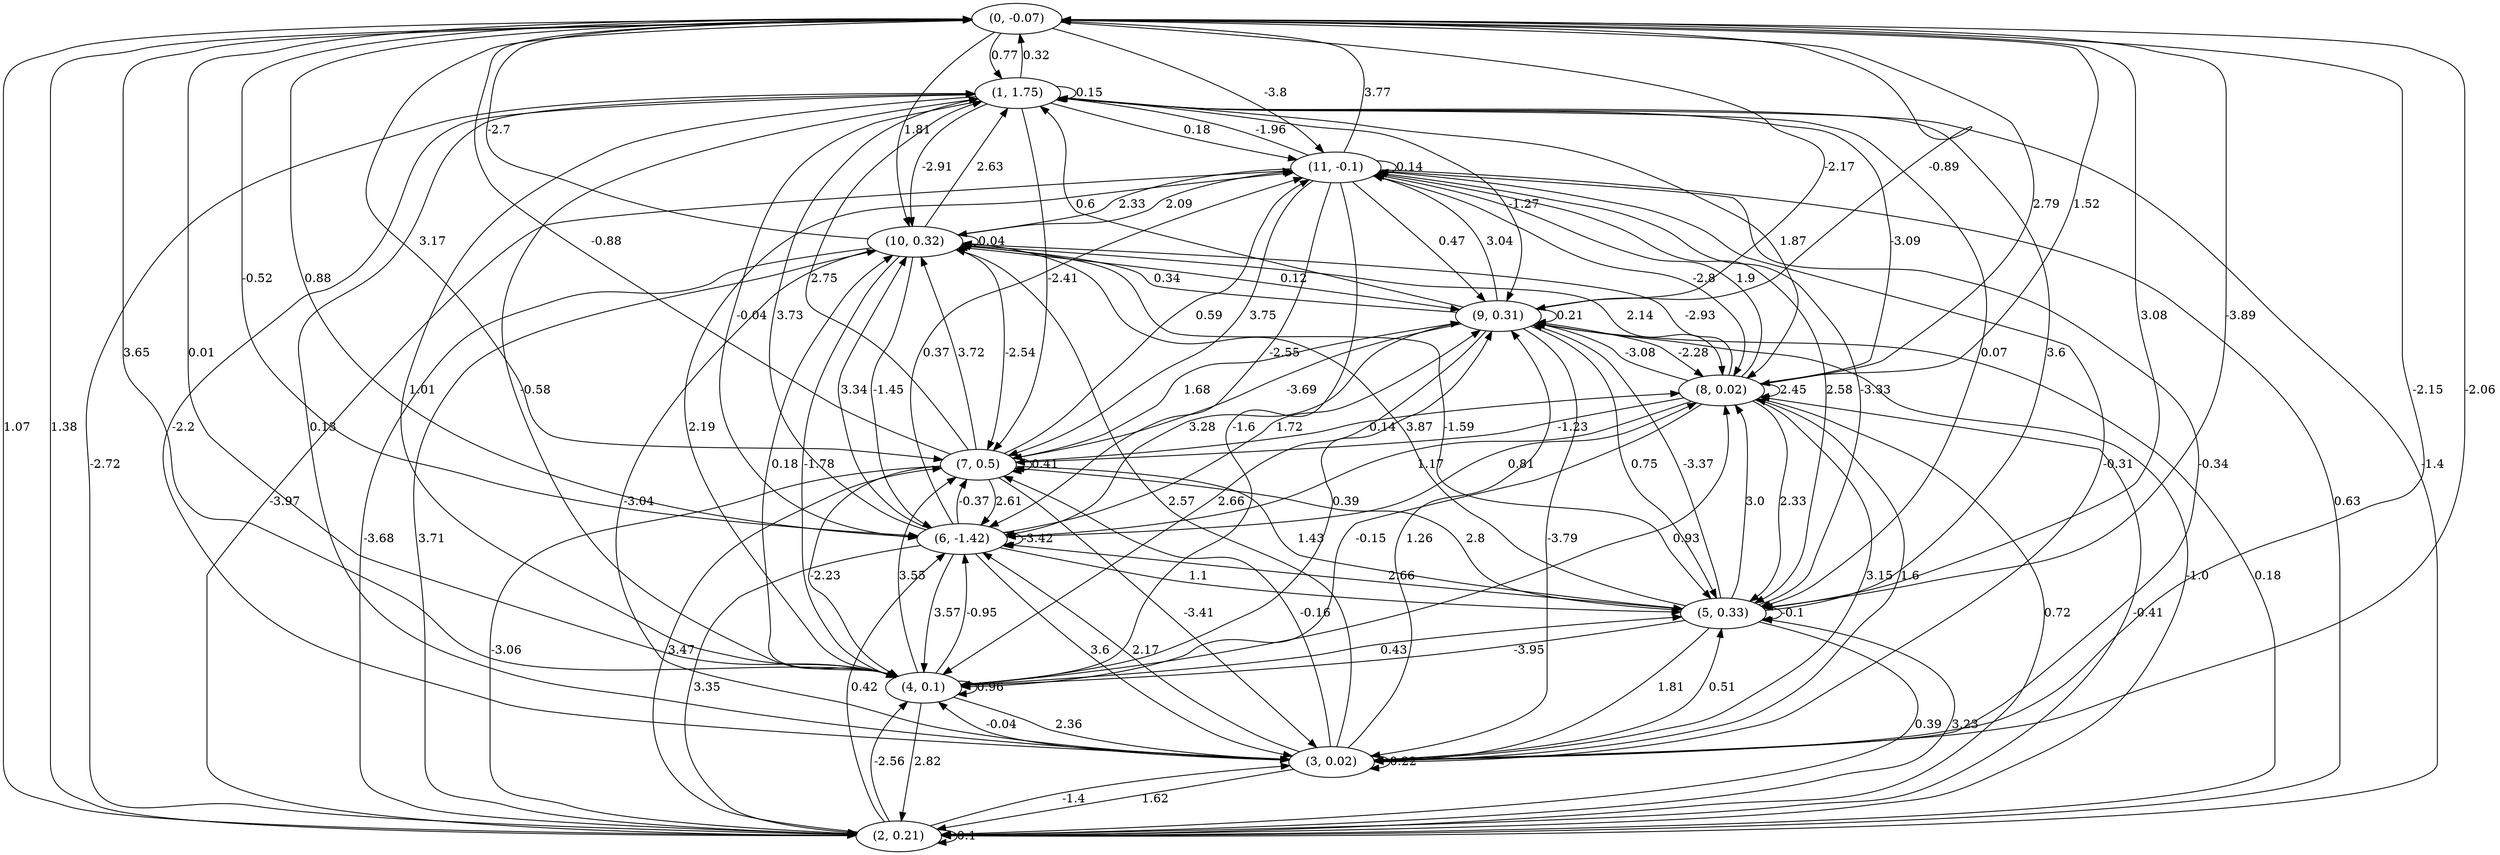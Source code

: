 digraph {
    0 [ label = "(0, -0.07)" ]
    1 [ label = "(1, 1.75)" ]
    2 [ label = "(2, 0.21)" ]
    3 [ label = "(3, 0.02)" ]
    4 [ label = "(4, 0.1)" ]
    5 [ label = "(5, 0.33)" ]
    6 [ label = "(6, -1.42)" ]
    7 [ label = "(7, 0.5)" ]
    8 [ label = "(8, 0.02)" ]
    9 [ label = "(9, 0.31)" ]
    10 [ label = "(10, 0.32)" ]
    11 [ label = "(11, -0.1)" ]
    1 -> 1 [ label = "0.15" ]
    2 -> 2 [ label = "0.1" ]
    3 -> 3 [ label = "0.22" ]
    4 -> 4 [ label = "0.96" ]
    5 -> 5 [ label = "-0.1" ]
    6 -> 6 [ label = "-3.42" ]
    7 -> 7 [ label = "0.41" ]
    8 -> 8 [ label = "2.45" ]
    9 -> 9 [ label = "0.21" ]
    10 -> 10 [ label = "0.04" ]
    11 -> 11 [ label = "0.14" ]
    1 -> 0 [ label = "0.32" ]
    2 -> 0 [ label = "1.38" ]
    3 -> 0 [ label = "-2.06" ]
    4 -> 0 [ label = "0.01" ]
    5 -> 0 [ label = "-3.89" ]
    6 -> 0 [ label = "0.88" ]
    7 -> 0 [ label = "-0.88" ]
    8 -> 0 [ label = "1.52" ]
    9 -> 0 [ label = "-0.89" ]
    10 -> 0 [ label = "-2.7" ]
    11 -> 0 [ label = "3.77" ]
    0 -> 1 [ label = "0.77" ]
    2 -> 1 [ label = "-2.72" ]
    3 -> 1 [ label = "0.13" ]
    4 -> 1 [ label = "-0.58" ]
    5 -> 1 [ label = "3.6" ]
    6 -> 1 [ label = "3.73" ]
    7 -> 1 [ label = "2.75" ]
    8 -> 1 [ label = "-3.09" ]
    9 -> 1 [ label = "0.6" ]
    10 -> 1 [ label = "2.63" ]
    11 -> 1 [ label = "-1.96" ]
    0 -> 2 [ label = "1.07" ]
    1 -> 2 [ label = "-1.4" ]
    3 -> 2 [ label = "1.62" ]
    4 -> 2 [ label = "2.82" ]
    5 -> 2 [ label = "0.39" ]
    6 -> 2 [ label = "3.35" ]
    7 -> 2 [ label = "-3.06" ]
    8 -> 2 [ label = "0.72" ]
    9 -> 2 [ label = "-1.0" ]
    10 -> 2 [ label = "-3.68" ]
    11 -> 2 [ label = "0.63" ]
    0 -> 3 [ label = "-2.15" ]
    1 -> 3 [ label = "-2.2" ]
    2 -> 3 [ label = "-1.4" ]
    4 -> 3 [ label = "2.36" ]
    5 -> 3 [ label = "1.81" ]
    6 -> 3 [ label = "3.6" ]
    7 -> 3 [ label = "-3.41" ]
    8 -> 3 [ label = "3.15" ]
    9 -> 3 [ label = "-3.79" ]
    10 -> 3 [ label = "-3.04" ]
    11 -> 3 [ label = "-0.34" ]
    0 -> 4 [ label = "3.65" ]
    1 -> 4 [ label = "1.01" ]
    2 -> 4 [ label = "-2.56" ]
    3 -> 4 [ label = "-0.04" ]
    5 -> 4 [ label = "-3.95" ]
    6 -> 4 [ label = "3.57" ]
    7 -> 4 [ label = "-2.23" ]
    8 -> 4 [ label = "-0.15" ]
    9 -> 4 [ label = "2.66" ]
    10 -> 4 [ label = "-1.78" ]
    11 -> 4 [ label = "-1.6" ]
    0 -> 5 [ label = "3.08" ]
    1 -> 5 [ label = "0.07" ]
    2 -> 5 [ label = "3.23" ]
    3 -> 5 [ label = "0.51" ]
    4 -> 5 [ label = "0.43" ]
    6 -> 5 [ label = "1.1" ]
    7 -> 5 [ label = "1.43" ]
    8 -> 5 [ label = "2.33" ]
    9 -> 5 [ label = "0.75" ]
    10 -> 5 [ label = "-1.59" ]
    11 -> 5 [ label = "2.58" ]
    0 -> 6 [ label = "-0.52" ]
    1 -> 6 [ label = "-0.04" ]
    2 -> 6 [ label = "0.42" ]
    3 -> 6 [ label = "2.17" ]
    4 -> 6 [ label = "-0.95" ]
    5 -> 6 [ label = "2.66" ]
    7 -> 6 [ label = "2.61" ]
    8 -> 6 [ label = "1.17" ]
    9 -> 6 [ label = "3.28" ]
    10 -> 6 [ label = "-1.45" ]
    11 -> 6 [ label = "-2.55" ]
    0 -> 7 [ label = "3.17" ]
    1 -> 7 [ label = "-2.41" ]
    2 -> 7 [ label = "3.47" ]
    3 -> 7 [ label = "-0.16" ]
    4 -> 7 [ label = "3.55" ]
    5 -> 7 [ label = "2.8" ]
    6 -> 7 [ label = "-0.37" ]
    8 -> 7 [ label = "-1.23" ]
    9 -> 7 [ label = "-3.69" ]
    10 -> 7 [ label = "-2.54" ]
    11 -> 7 [ label = "3.75" ]
    0 -> 8 [ label = "2.79" ]
    1 -> 8 [ label = "1.87" ]
    2 -> 8 [ label = "-0.41" ]
    3 -> 8 [ label = "1.6" ]
    4 -> 8 [ label = "0.93" ]
    5 -> 8 [ label = "3.0" ]
    6 -> 8 [ label = "0.81" ]
    7 -> 8 [ label = "0.14" ]
    9 -> 8 [ label = "-2.28" ]
    10 -> 8 [ label = "2.14" ]
    11 -> 8 [ label = "-2.8" ]
    0 -> 9 [ label = "-2.17" ]
    1 -> 9 [ label = "-1.27" ]
    2 -> 9 [ label = "0.18" ]
    3 -> 9 [ label = "1.26" ]
    4 -> 9 [ label = "0.39" ]
    5 -> 9 [ label = "-3.37" ]
    6 -> 9 [ label = "1.72" ]
    7 -> 9 [ label = "1.68" ]
    8 -> 9 [ label = "-3.08" ]
    10 -> 9 [ label = "0.12" ]
    11 -> 9 [ label = "0.47" ]
    0 -> 10 [ label = "1.81" ]
    1 -> 10 [ label = "-2.91" ]
    2 -> 10 [ label = "3.71" ]
    3 -> 10 [ label = "2.57" ]
    4 -> 10 [ label = "0.18" ]
    5 -> 10 [ label = "3.87" ]
    6 -> 10 [ label = "3.34" ]
    7 -> 10 [ label = "3.72" ]
    8 -> 10 [ label = "-2.93" ]
    9 -> 10 [ label = "0.34" ]
    11 -> 10 [ label = "2.33" ]
    0 -> 11 [ label = "-3.8" ]
    1 -> 11 [ label = "0.18" ]
    2 -> 11 [ label = "-3.97" ]
    3 -> 11 [ label = "-0.31" ]
    4 -> 11 [ label = "2.19" ]
    5 -> 11 [ label = "-3.33" ]
    6 -> 11 [ label = "0.37" ]
    7 -> 11 [ label = "0.59" ]
    8 -> 11 [ label = "1.9" ]
    9 -> 11 [ label = "3.04" ]
    10 -> 11 [ label = "2.09" ]
}

